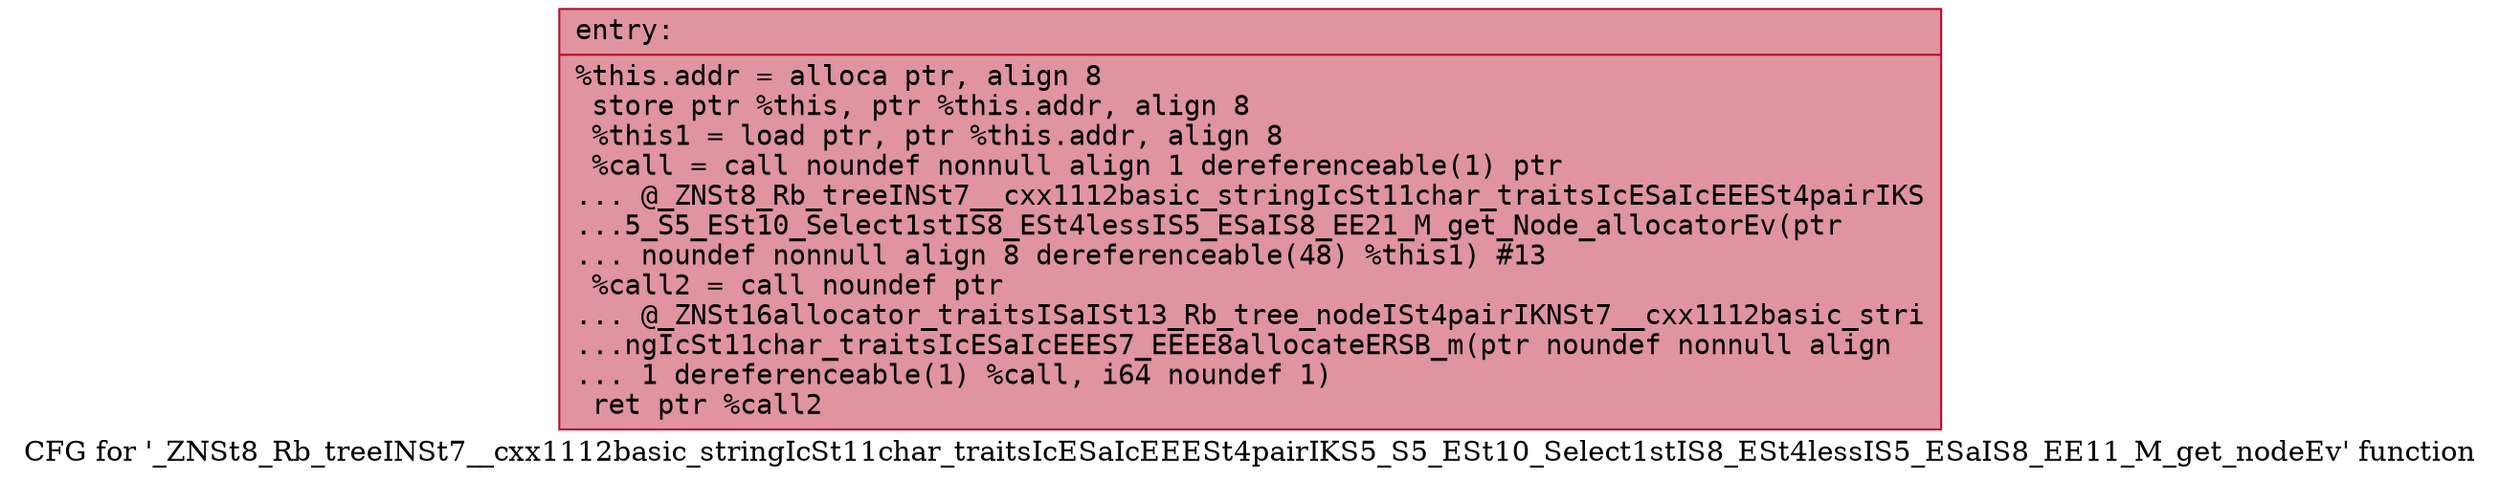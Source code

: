 digraph "CFG for '_ZNSt8_Rb_treeINSt7__cxx1112basic_stringIcSt11char_traitsIcESaIcEEESt4pairIKS5_S5_ESt10_Select1stIS8_ESt4lessIS5_ESaIS8_EE11_M_get_nodeEv' function" {
	label="CFG for '_ZNSt8_Rb_treeINSt7__cxx1112basic_stringIcSt11char_traitsIcESaIcEEESt4pairIKS5_S5_ESt10_Select1stIS8_ESt4lessIS5_ESaIS8_EE11_M_get_nodeEv' function";

	Node0x565291da6bd0 [shape=record,color="#b70d28ff", style=filled, fillcolor="#b70d2870" fontname="Courier",label="{entry:\l|  %this.addr = alloca ptr, align 8\l  store ptr %this, ptr %this.addr, align 8\l  %this1 = load ptr, ptr %this.addr, align 8\l  %call = call noundef nonnull align 1 dereferenceable(1) ptr\l... @_ZNSt8_Rb_treeINSt7__cxx1112basic_stringIcSt11char_traitsIcESaIcEEESt4pairIKS\l...5_S5_ESt10_Select1stIS8_ESt4lessIS5_ESaIS8_EE21_M_get_Node_allocatorEv(ptr\l... noundef nonnull align 8 dereferenceable(48) %this1) #13\l  %call2 = call noundef ptr\l... @_ZNSt16allocator_traitsISaISt13_Rb_tree_nodeISt4pairIKNSt7__cxx1112basic_stri\l...ngIcSt11char_traitsIcESaIcEEES7_EEEE8allocateERSB_m(ptr noundef nonnull align\l... 1 dereferenceable(1) %call, i64 noundef 1)\l  ret ptr %call2\l}"];
}
